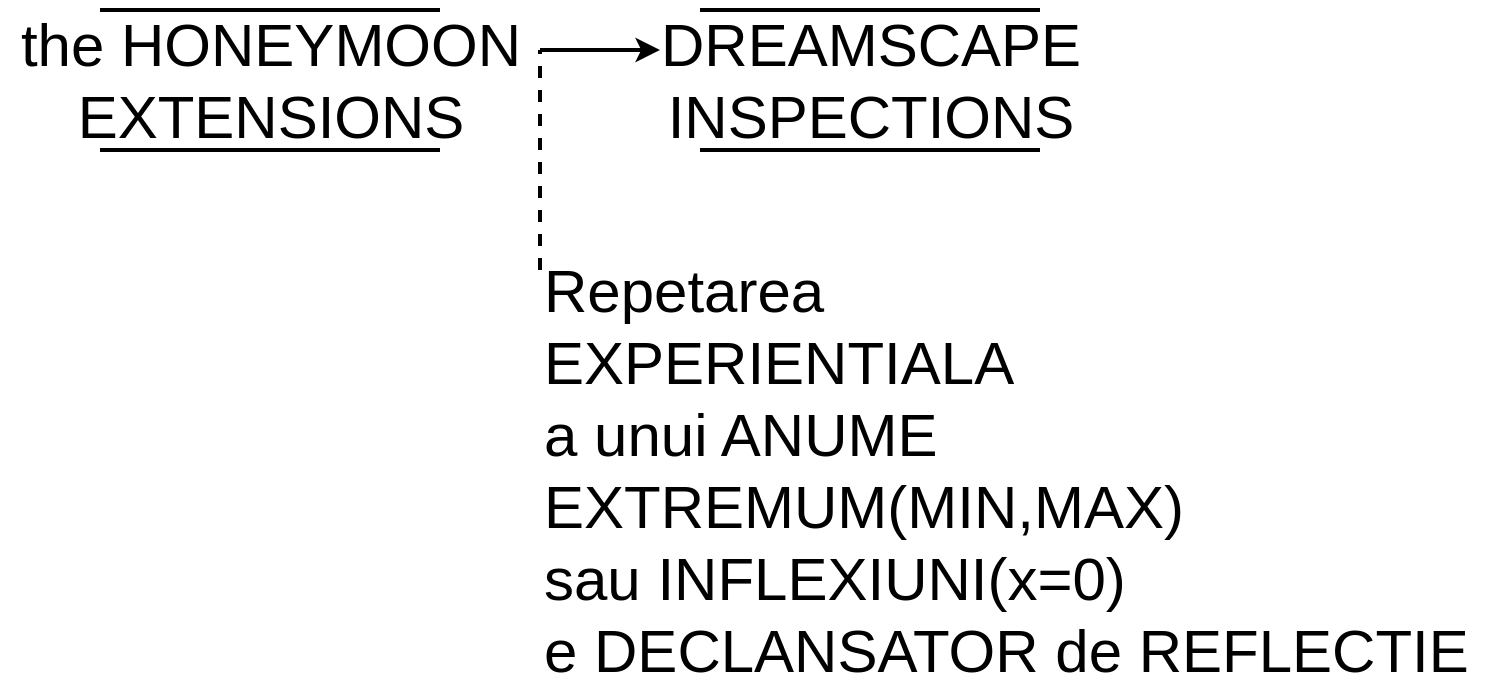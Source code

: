 <mxfile version="17.4.6" type="github">
  <diagram id="liUuuD_uIdVT_UWCJC0Z" name="Page-1">
    <mxGraphModel dx="687" dy="739" grid="1" gridSize="10" guides="1" tooltips="1" connect="1" arrows="1" fold="1" page="1" pageScale="1" pageWidth="850" pageHeight="1100" math="0" shadow="0">
      <root>
        <mxCell id="0" />
        <mxCell id="1" parent="0" />
        <mxCell id="1Pyh4qIK9l_k2q9aU44_-1" value="&lt;font style=&quot;font-size: 30px&quot;&gt;the HONEYMOON&lt;br&gt;EXTENSIONS&lt;br&gt;&lt;/font&gt;" style="text;html=1;align=center;verticalAlign=middle;resizable=0;points=[];autosize=1;strokeColor=none;fillColor=none;" vertex="1" parent="1">
          <mxGeometry x="90" y="150" width="270" height="50" as="geometry" />
        </mxCell>
        <mxCell id="1Pyh4qIK9l_k2q9aU44_-2" value="" style="endArrow=none;html=1;rounded=0;fontSize=30;strokeWidth=2;" edge="1" parent="1">
          <mxGeometry width="50" height="50" relative="1" as="geometry">
            <mxPoint x="140" y="210" as="sourcePoint" />
            <mxPoint x="310" y="210" as="targetPoint" />
          </mxGeometry>
        </mxCell>
        <mxCell id="1Pyh4qIK9l_k2q9aU44_-3" value="" style="endArrow=none;html=1;rounded=0;fontSize=30;strokeWidth=2;" edge="1" parent="1">
          <mxGeometry width="50" height="50" relative="1" as="geometry">
            <mxPoint x="140" y="140" as="sourcePoint" />
            <mxPoint x="310" y="140" as="targetPoint" />
          </mxGeometry>
        </mxCell>
        <mxCell id="1Pyh4qIK9l_k2q9aU44_-4" value="DREAMSCAPE&lt;br&gt;INSPECTIONS" style="text;html=1;align=center;verticalAlign=middle;resizable=0;points=[];autosize=1;strokeColor=none;fillColor=none;fontSize=30;" vertex="1" parent="1">
          <mxGeometry x="410" y="135" width="230" height="80" as="geometry" />
        </mxCell>
        <mxCell id="1Pyh4qIK9l_k2q9aU44_-5" value="" style="endArrow=none;html=1;rounded=0;fontSize=30;strokeWidth=2;" edge="1" parent="1">
          <mxGeometry width="50" height="50" relative="1" as="geometry">
            <mxPoint x="440" y="210" as="sourcePoint" />
            <mxPoint x="610" y="210" as="targetPoint" />
          </mxGeometry>
        </mxCell>
        <mxCell id="1Pyh4qIK9l_k2q9aU44_-6" value="" style="endArrow=none;html=1;rounded=0;fontSize=30;strokeWidth=2;" edge="1" parent="1">
          <mxGeometry width="50" height="50" relative="1" as="geometry">
            <mxPoint x="440" y="140" as="sourcePoint" />
            <mxPoint x="610" y="140" as="targetPoint" />
          </mxGeometry>
        </mxCell>
        <mxCell id="1Pyh4qIK9l_k2q9aU44_-7" value="" style="endArrow=classic;html=1;rounded=0;fontSize=30;strokeWidth=2;" edge="1" parent="1">
          <mxGeometry width="50" height="50" relative="1" as="geometry">
            <mxPoint x="360" y="160" as="sourcePoint" />
            <mxPoint x="420" y="160" as="targetPoint" />
          </mxGeometry>
        </mxCell>
        <mxCell id="1Pyh4qIK9l_k2q9aU44_-8" value="" style="endArrow=none;dashed=1;html=1;rounded=0;fontSize=30;strokeWidth=2;" edge="1" parent="1">
          <mxGeometry width="50" height="50" relative="1" as="geometry">
            <mxPoint x="360" y="270" as="sourcePoint" />
            <mxPoint x="360" y="160" as="targetPoint" />
          </mxGeometry>
        </mxCell>
        <mxCell id="1Pyh4qIK9l_k2q9aU44_-9" value="Repetarea&lt;br&gt;EXPERIENTIALA&lt;br&gt;a unui ANUME&lt;br&gt;EXTREMUM(MIN,MAX)&lt;br&gt;sau INFLEXIUNI(x=0)&lt;br&gt;e DECLANSATOR de REFLECTIE" style="text;html=1;align=left;verticalAlign=middle;resizable=0;points=[];autosize=1;strokeColor=none;fillColor=none;fontSize=30;" vertex="1" parent="1">
          <mxGeometry x="360" y="260" width="480" height="220" as="geometry" />
        </mxCell>
      </root>
    </mxGraphModel>
  </diagram>
</mxfile>
